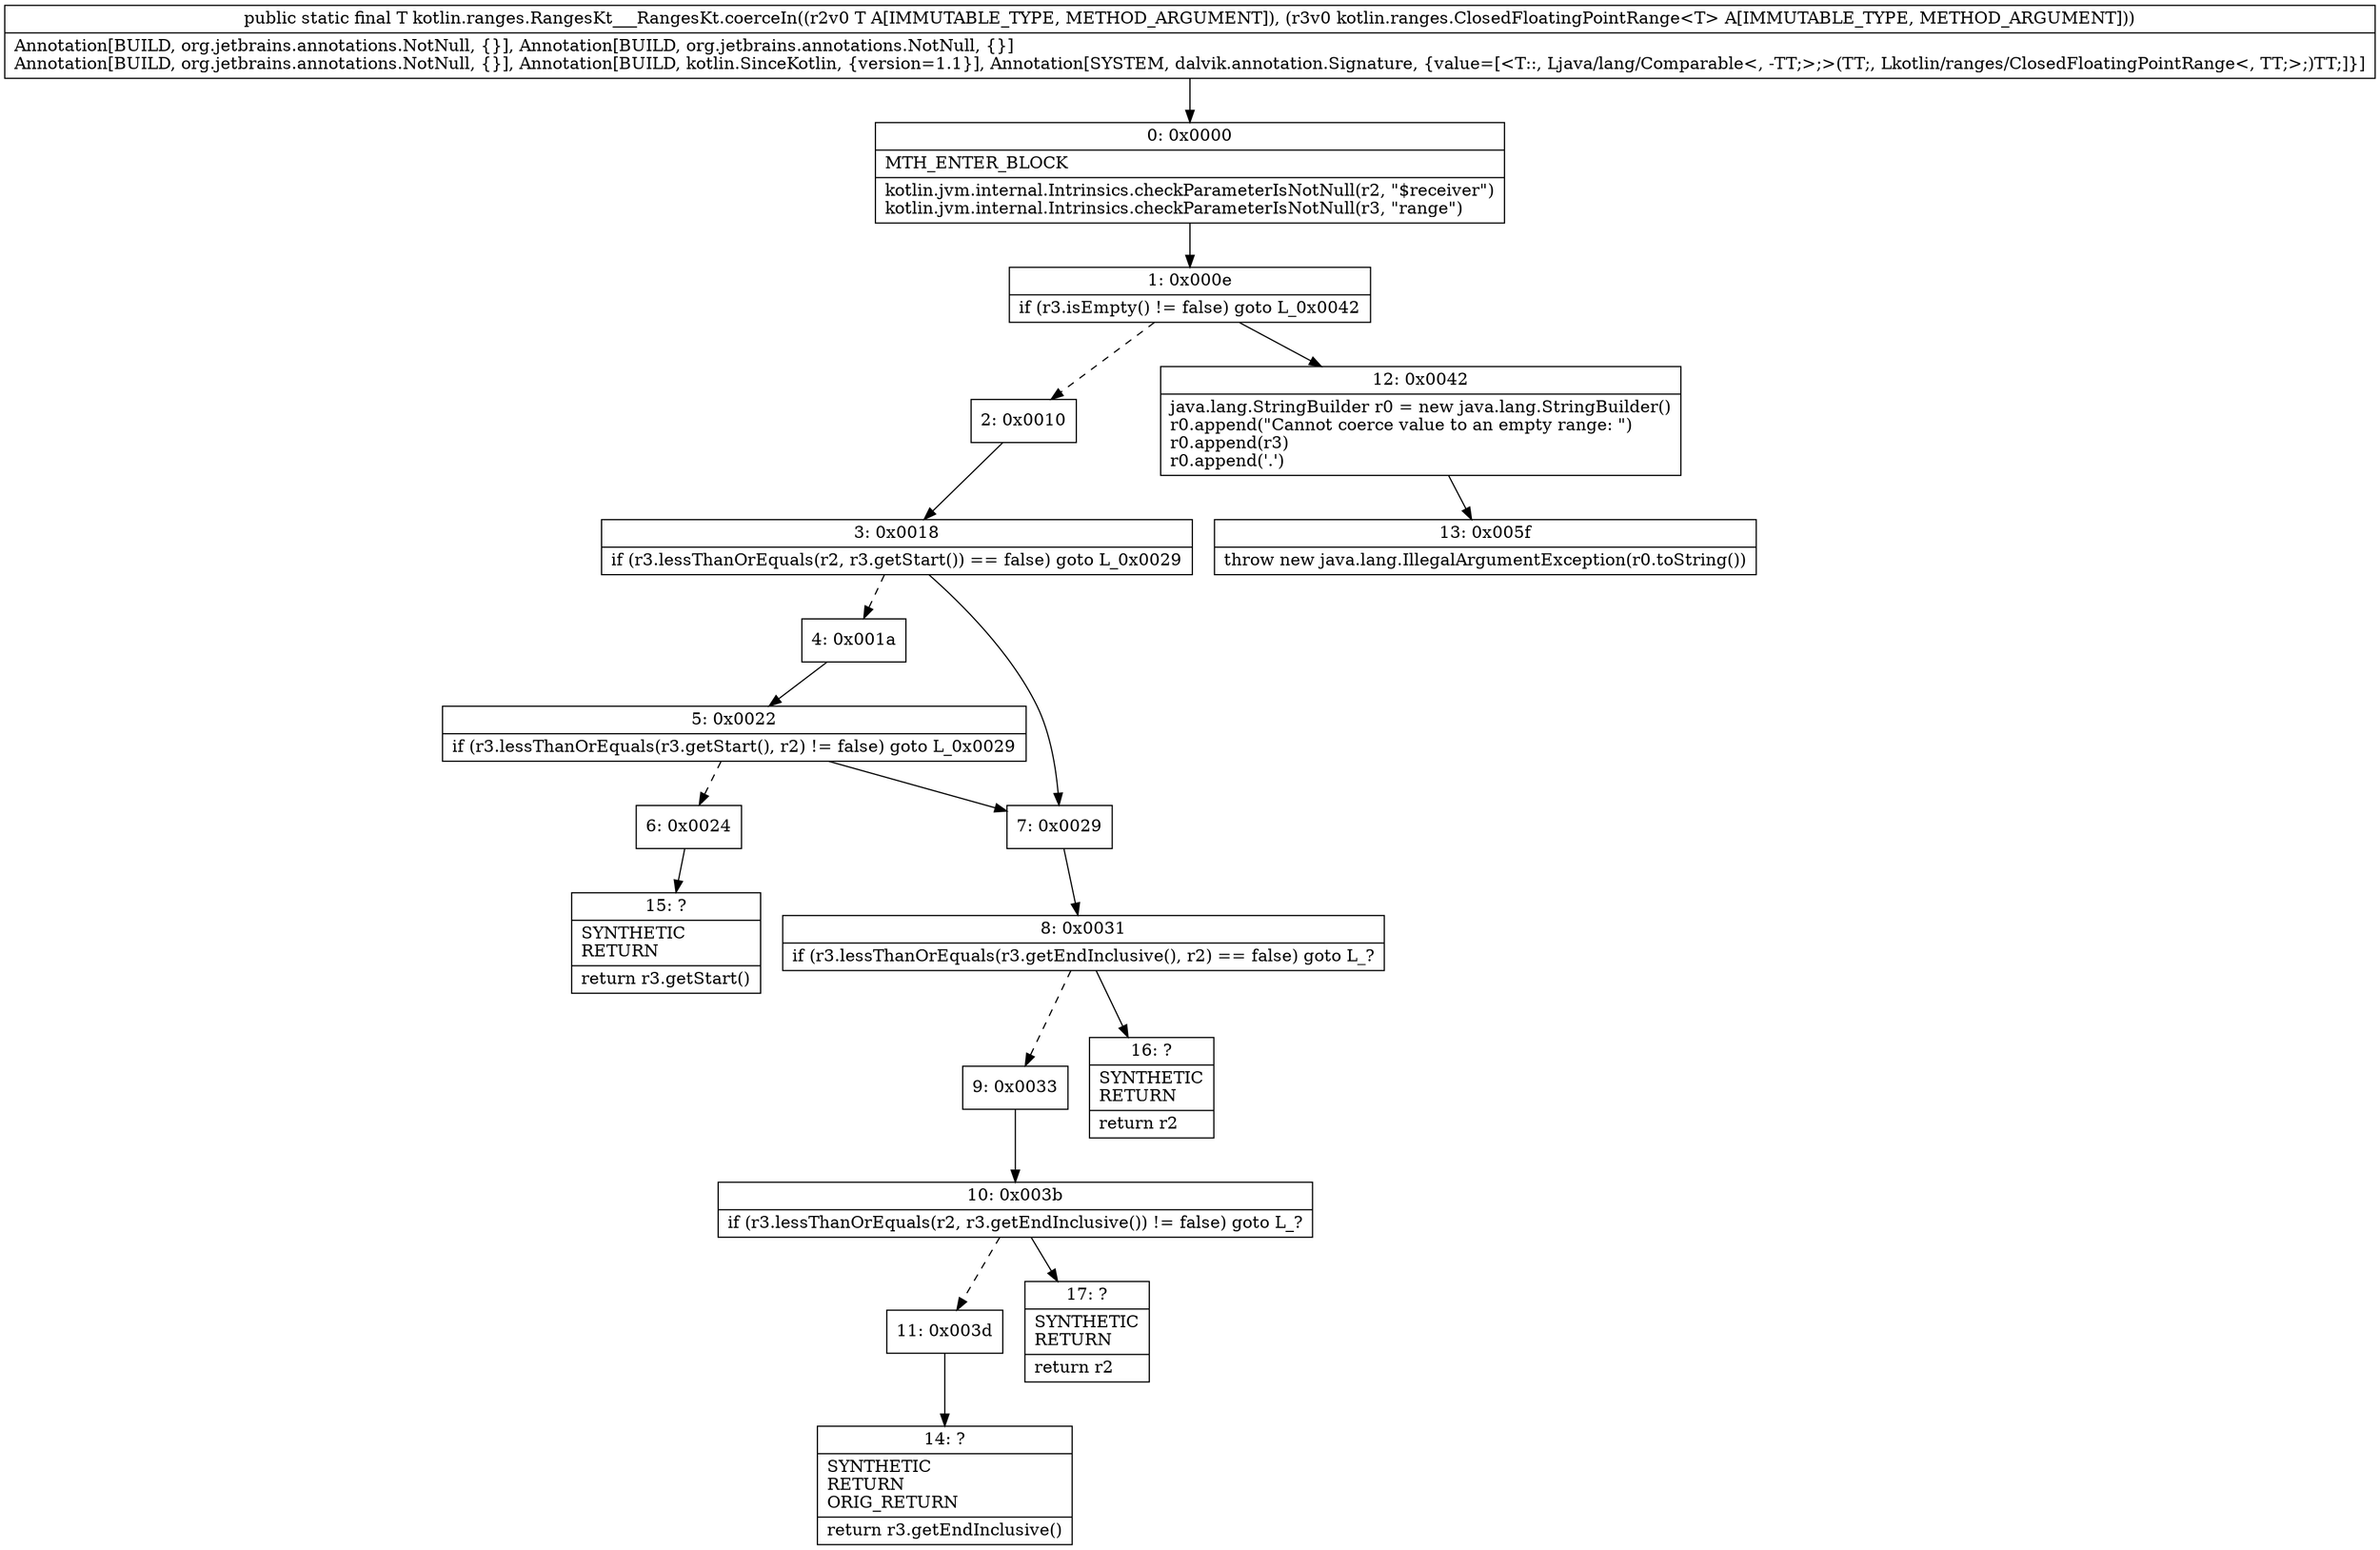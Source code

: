 digraph "CFG forkotlin.ranges.RangesKt___RangesKt.coerceIn(Ljava\/lang\/Comparable;Lkotlin\/ranges\/ClosedFloatingPointRange;)Ljava\/lang\/Comparable;" {
Node_0 [shape=record,label="{0\:\ 0x0000|MTH_ENTER_BLOCK\l|kotlin.jvm.internal.Intrinsics.checkParameterIsNotNull(r2, \"$receiver\")\lkotlin.jvm.internal.Intrinsics.checkParameterIsNotNull(r3, \"range\")\l}"];
Node_1 [shape=record,label="{1\:\ 0x000e|if (r3.isEmpty() != false) goto L_0x0042\l}"];
Node_2 [shape=record,label="{2\:\ 0x0010}"];
Node_3 [shape=record,label="{3\:\ 0x0018|if (r3.lessThanOrEquals(r2, r3.getStart()) == false) goto L_0x0029\l}"];
Node_4 [shape=record,label="{4\:\ 0x001a}"];
Node_5 [shape=record,label="{5\:\ 0x0022|if (r3.lessThanOrEquals(r3.getStart(), r2) != false) goto L_0x0029\l}"];
Node_6 [shape=record,label="{6\:\ 0x0024}"];
Node_7 [shape=record,label="{7\:\ 0x0029}"];
Node_8 [shape=record,label="{8\:\ 0x0031|if (r3.lessThanOrEquals(r3.getEndInclusive(), r2) == false) goto L_?\l}"];
Node_9 [shape=record,label="{9\:\ 0x0033}"];
Node_10 [shape=record,label="{10\:\ 0x003b|if (r3.lessThanOrEquals(r2, r3.getEndInclusive()) != false) goto L_?\l}"];
Node_11 [shape=record,label="{11\:\ 0x003d}"];
Node_12 [shape=record,label="{12\:\ 0x0042|java.lang.StringBuilder r0 = new java.lang.StringBuilder()\lr0.append(\"Cannot coerce value to an empty range: \")\lr0.append(r3)\lr0.append('.')\l}"];
Node_13 [shape=record,label="{13\:\ 0x005f|throw new java.lang.IllegalArgumentException(r0.toString())\l}"];
Node_14 [shape=record,label="{14\:\ ?|SYNTHETIC\lRETURN\lORIG_RETURN\l|return r3.getEndInclusive()\l}"];
Node_15 [shape=record,label="{15\:\ ?|SYNTHETIC\lRETURN\l|return r3.getStart()\l}"];
Node_16 [shape=record,label="{16\:\ ?|SYNTHETIC\lRETURN\l|return r2\l}"];
Node_17 [shape=record,label="{17\:\ ?|SYNTHETIC\lRETURN\l|return r2\l}"];
MethodNode[shape=record,label="{public static final T kotlin.ranges.RangesKt___RangesKt.coerceIn((r2v0 T A[IMMUTABLE_TYPE, METHOD_ARGUMENT]), (r3v0 kotlin.ranges.ClosedFloatingPointRange\<T\> A[IMMUTABLE_TYPE, METHOD_ARGUMENT]))  | Annotation[BUILD, org.jetbrains.annotations.NotNull, \{\}], Annotation[BUILD, org.jetbrains.annotations.NotNull, \{\}]\lAnnotation[BUILD, org.jetbrains.annotations.NotNull, \{\}], Annotation[BUILD, kotlin.SinceKotlin, \{version=1.1\}], Annotation[SYSTEM, dalvik.annotation.Signature, \{value=[\<T::, Ljava\/lang\/Comparable\<, \-TT;\>;\>(TT;, Lkotlin\/ranges\/ClosedFloatingPointRange\<, TT;\>;)TT;]\}]\l}"];
MethodNode -> Node_0;
Node_0 -> Node_1;
Node_1 -> Node_2[style=dashed];
Node_1 -> Node_12;
Node_2 -> Node_3;
Node_3 -> Node_4[style=dashed];
Node_3 -> Node_7;
Node_4 -> Node_5;
Node_5 -> Node_6[style=dashed];
Node_5 -> Node_7;
Node_6 -> Node_15;
Node_7 -> Node_8;
Node_8 -> Node_9[style=dashed];
Node_8 -> Node_16;
Node_9 -> Node_10;
Node_10 -> Node_11[style=dashed];
Node_10 -> Node_17;
Node_11 -> Node_14;
Node_12 -> Node_13;
}

